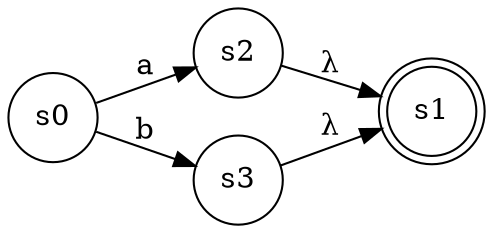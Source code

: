 digraph finite_state_machine {
	rankdir=LR;
	size="8,5"
	node [shape = doublecircle]; s1;
	node [shape = circle];
	s0 -> s2 [ label = "a" ];
	s0 -> s3 [ label = "b" ];
	s2 -> s1 [ label = "λ" ];
	s3 -> s1 [ label = "λ" ];
}
